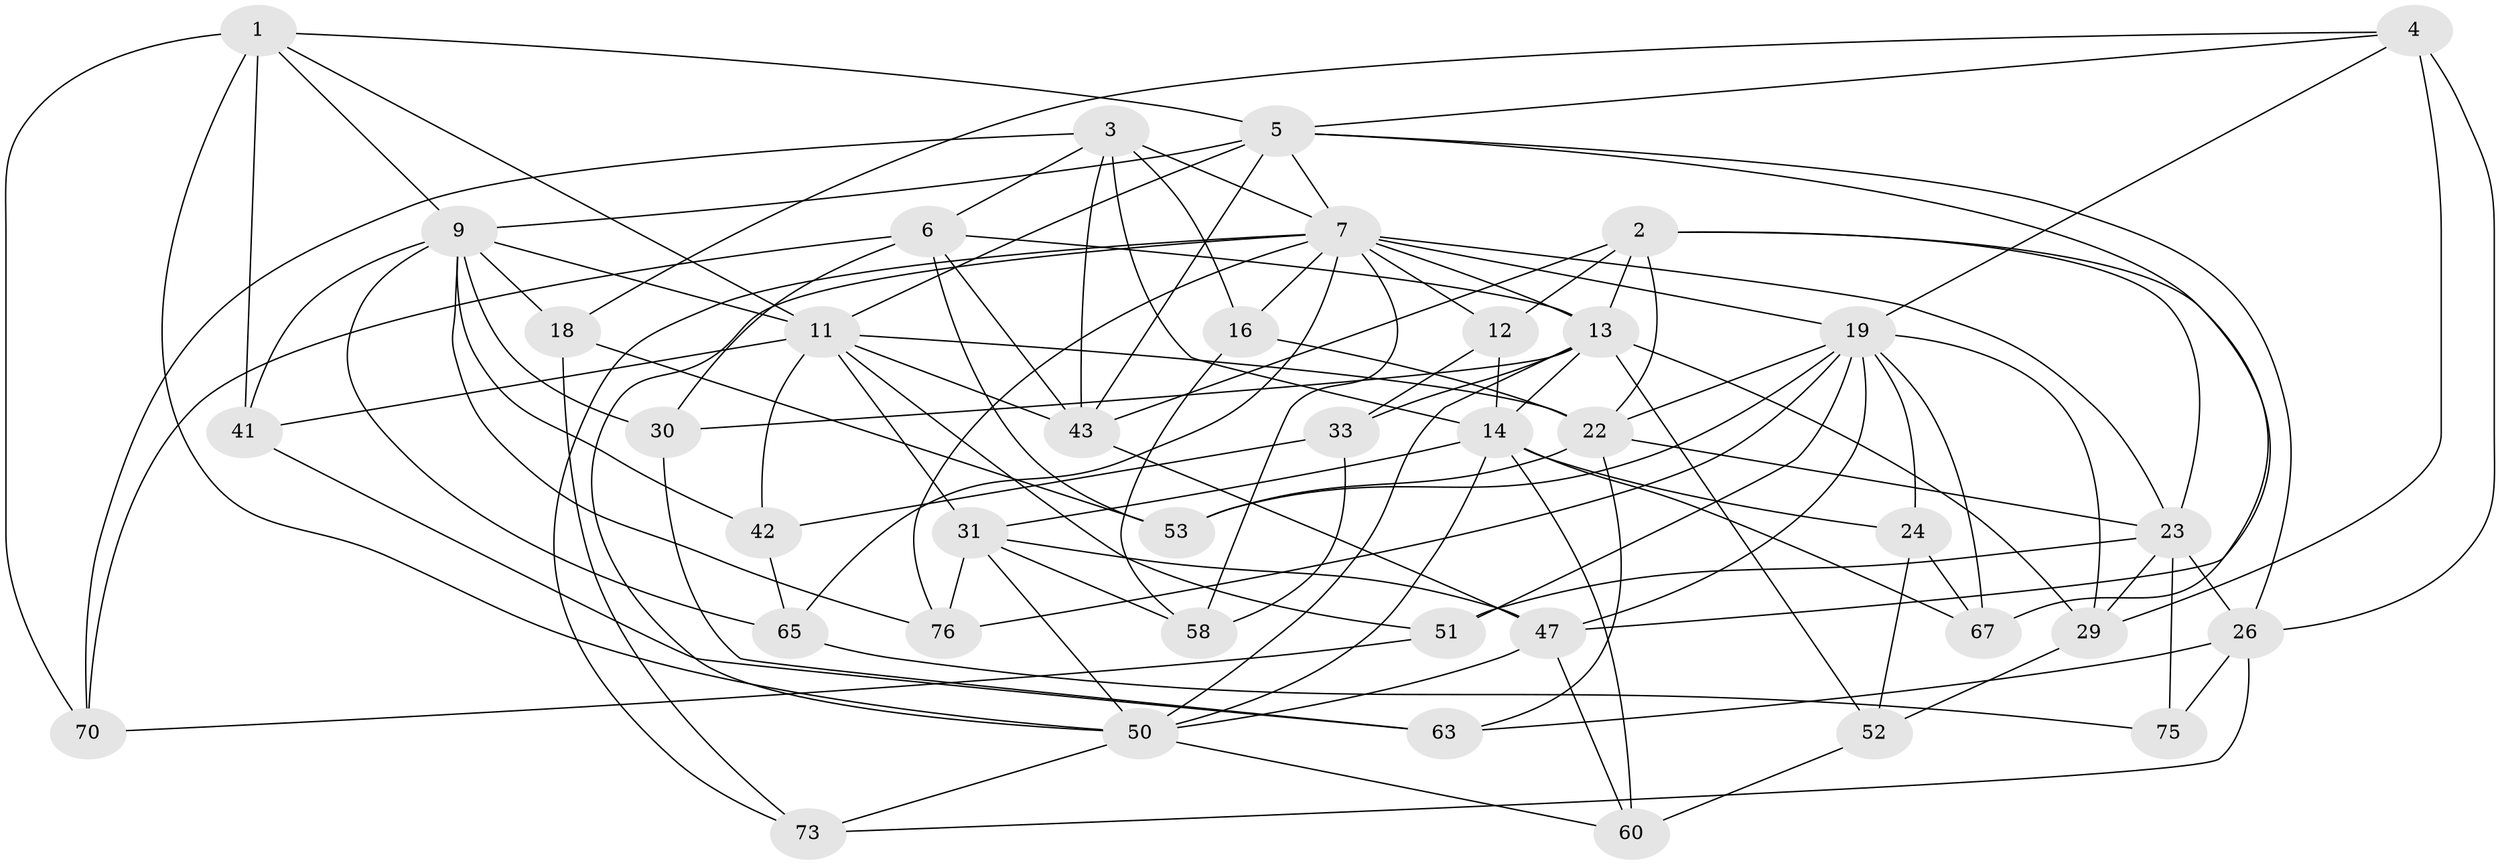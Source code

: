 // original degree distribution, {4: 1.0}
// Generated by graph-tools (version 1.1) at 2025/16/03/09/25 04:16:13]
// undirected, 40 vertices, 112 edges
graph export_dot {
graph [start="1"]
  node [color=gray90,style=filled];
  1 [super="+64"];
  2 [super="+61"];
  3 [super="+17"];
  4 [super="+8"];
  5 [super="+69+20"];
  6 [super="+10"];
  7 [super="+36+27"];
  9 [super="+49+40+44"];
  11 [super="+37+35"];
  12;
  13 [super="+48+25"];
  14 [super="+21+15"];
  16;
  18;
  19 [super="+74+80+28"];
  22 [super="+78+79"];
  23 [super="+38"];
  24;
  26 [super="+46"];
  29 [super="+54+34"];
  30;
  31 [super="+59"];
  33;
  41;
  42;
  43 [super="+77"];
  47 [super="+66"];
  50 [super="+55+68"];
  51;
  52;
  53;
  58;
  60;
  63;
  65;
  67;
  70;
  73;
  75;
  76;
  1 -- 9;
  1 -- 11;
  1 -- 70;
  1 -- 41;
  1 -- 50;
  1 -- 5;
  2 -- 67;
  2 -- 12;
  2 -- 43;
  2 -- 13;
  2 -- 22;
  2 -- 23;
  3 -- 16;
  3 -- 7;
  3 -- 14;
  3 -- 43;
  3 -- 6;
  3 -- 70;
  4 -- 18;
  4 -- 29 [weight=2];
  4 -- 26;
  4 -- 19;
  4 -- 5;
  5 -- 47;
  5 -- 9 [weight=2];
  5 -- 26;
  5 -- 7 [weight=2];
  5 -- 11;
  5 -- 43;
  6 -- 70;
  6 -- 43;
  6 -- 53;
  6 -- 30;
  6 -- 13;
  7 -- 16;
  7 -- 65;
  7 -- 73;
  7 -- 12;
  7 -- 50;
  7 -- 19;
  7 -- 58;
  7 -- 76;
  7 -- 13 [weight=2];
  7 -- 23;
  9 -- 65;
  9 -- 76;
  9 -- 30;
  9 -- 41;
  9 -- 18;
  9 -- 42;
  9 -- 11;
  11 -- 22 [weight=2];
  11 -- 42;
  11 -- 31;
  11 -- 43;
  11 -- 41;
  11 -- 51;
  12 -- 33;
  12 -- 14;
  13 -- 52;
  13 -- 29 [weight=3];
  13 -- 14;
  13 -- 50;
  13 -- 33;
  13 -- 30;
  14 -- 24;
  14 -- 67;
  14 -- 50;
  14 -- 60;
  14 -- 31;
  16 -- 58;
  16 -- 22;
  18 -- 73;
  18 -- 53;
  19 -- 76;
  19 -- 51;
  19 -- 24;
  19 -- 67;
  19 -- 47;
  19 -- 22;
  19 -- 53;
  19 -- 29;
  22 -- 23;
  22 -- 53;
  22 -- 63;
  23 -- 75 [weight=2];
  23 -- 29;
  23 -- 51;
  23 -- 26;
  24 -- 52;
  24 -- 67;
  26 -- 63;
  26 -- 73;
  26 -- 75;
  29 -- 52;
  30 -- 63;
  31 -- 50;
  31 -- 58;
  31 -- 76;
  31 -- 47;
  33 -- 58;
  33 -- 42;
  41 -- 63;
  42 -- 65;
  43 -- 47;
  47 -- 60;
  47 -- 50;
  50 -- 73;
  50 -- 60;
  51 -- 70;
  52 -- 60;
  65 -- 75;
}
